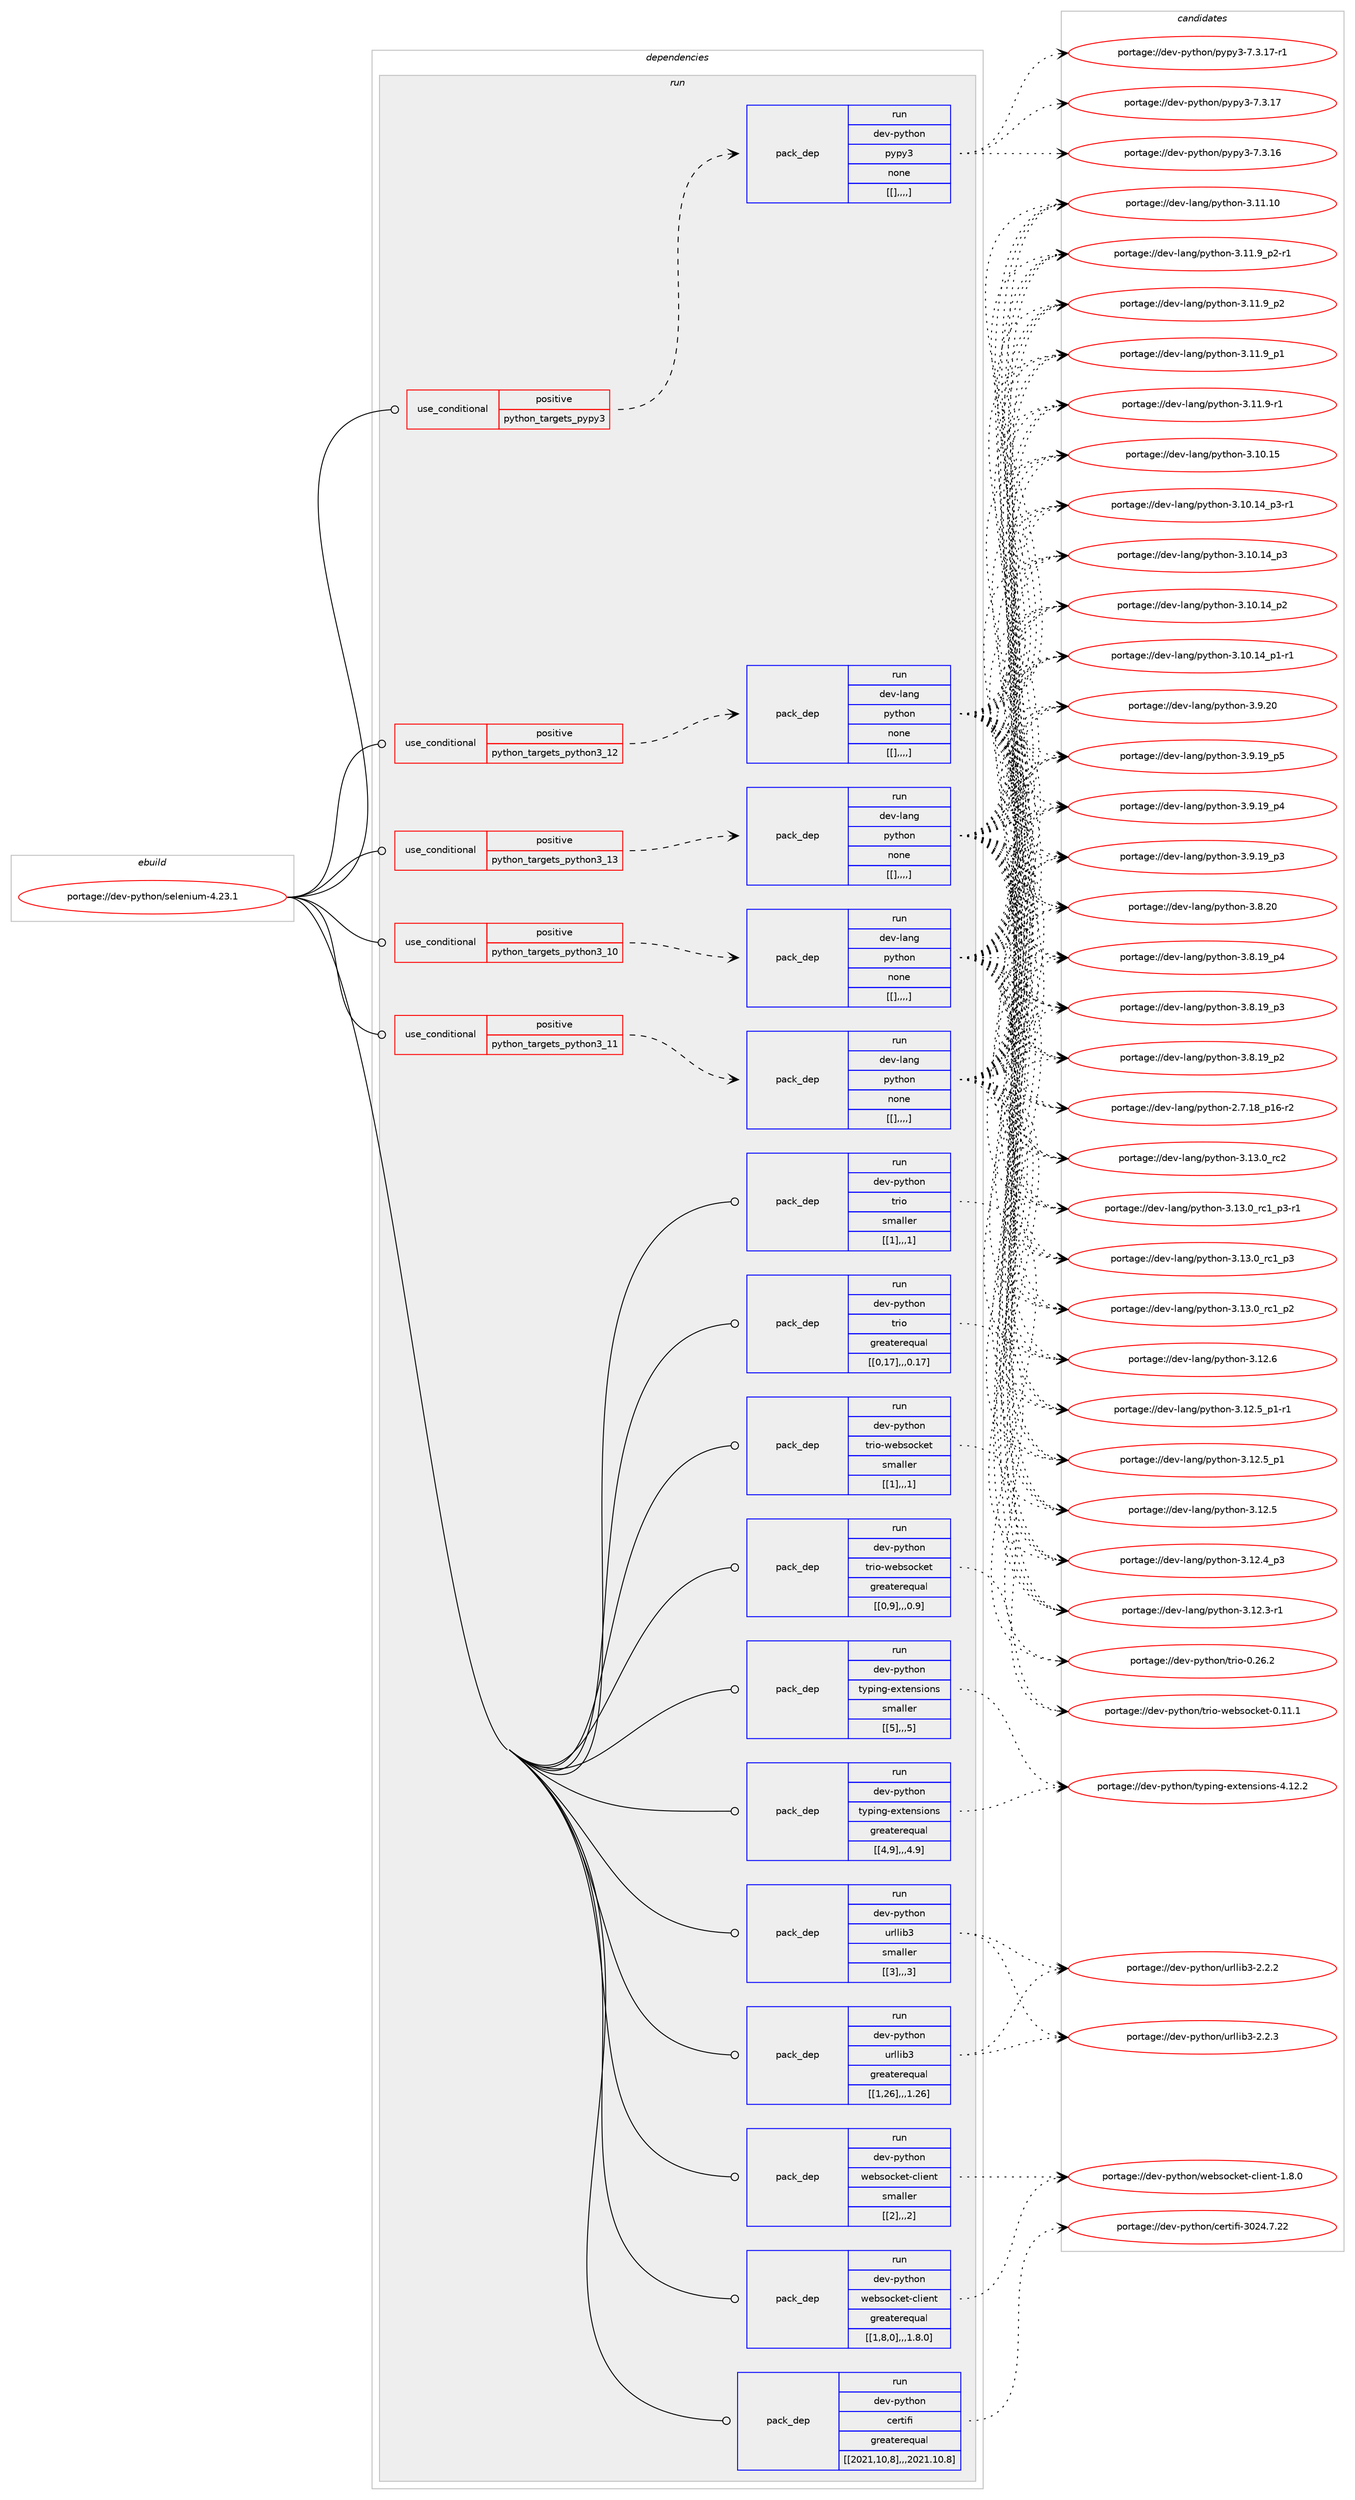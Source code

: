 digraph prolog {

# *************
# Graph options
# *************

newrank=true;
concentrate=true;
compound=true;
graph [rankdir=LR,fontname=Helvetica,fontsize=10,ranksep=1.5];#, ranksep=2.5, nodesep=0.2];
edge  [arrowhead=vee];
node  [fontname=Helvetica,fontsize=10];

# **********
# The ebuild
# **********

subgraph cluster_leftcol {
color=gray;
label=<<i>ebuild</i>>;
id [label="portage://dev-python/selenium-4.23.1", color=red, width=4, href="../dev-python/selenium-4.23.1.svg"];
}

# ****************
# The dependencies
# ****************

subgraph cluster_midcol {
color=gray;
label=<<i>dependencies</i>>;
subgraph cluster_compile {
fillcolor="#eeeeee";
style=filled;
label=<<i>compile</i>>;
}
subgraph cluster_compileandrun {
fillcolor="#eeeeee";
style=filled;
label=<<i>compile and run</i>>;
}
subgraph cluster_run {
fillcolor="#eeeeee";
style=filled;
label=<<i>run</i>>;
subgraph cond40384 {
dependency164962 [label=<<TABLE BORDER="0" CELLBORDER="1" CELLSPACING="0" CELLPADDING="4"><TR><TD ROWSPAN="3" CELLPADDING="10">use_conditional</TD></TR><TR><TD>positive</TD></TR><TR><TD>python_targets_pypy3</TD></TR></TABLE>>, shape=none, color=red];
subgraph pack123317 {
dependency164963 [label=<<TABLE BORDER="0" CELLBORDER="1" CELLSPACING="0" CELLPADDING="4" WIDTH="220"><TR><TD ROWSPAN="6" CELLPADDING="30">pack_dep</TD></TR><TR><TD WIDTH="110">run</TD></TR><TR><TD>dev-python</TD></TR><TR><TD>pypy3</TD></TR><TR><TD>none</TD></TR><TR><TD>[[],,,,]</TD></TR></TABLE>>, shape=none, color=blue];
}
dependency164962:e -> dependency164963:w [weight=20,style="dashed",arrowhead="vee"];
}
id:e -> dependency164962:w [weight=20,style="solid",arrowhead="odot"];
subgraph cond40385 {
dependency164964 [label=<<TABLE BORDER="0" CELLBORDER="1" CELLSPACING="0" CELLPADDING="4"><TR><TD ROWSPAN="3" CELLPADDING="10">use_conditional</TD></TR><TR><TD>positive</TD></TR><TR><TD>python_targets_python3_10</TD></TR></TABLE>>, shape=none, color=red];
subgraph pack123318 {
dependency164965 [label=<<TABLE BORDER="0" CELLBORDER="1" CELLSPACING="0" CELLPADDING="4" WIDTH="220"><TR><TD ROWSPAN="6" CELLPADDING="30">pack_dep</TD></TR><TR><TD WIDTH="110">run</TD></TR><TR><TD>dev-lang</TD></TR><TR><TD>python</TD></TR><TR><TD>none</TD></TR><TR><TD>[[],,,,]</TD></TR></TABLE>>, shape=none, color=blue];
}
dependency164964:e -> dependency164965:w [weight=20,style="dashed",arrowhead="vee"];
}
id:e -> dependency164964:w [weight=20,style="solid",arrowhead="odot"];
subgraph cond40386 {
dependency164966 [label=<<TABLE BORDER="0" CELLBORDER="1" CELLSPACING="0" CELLPADDING="4"><TR><TD ROWSPAN="3" CELLPADDING="10">use_conditional</TD></TR><TR><TD>positive</TD></TR><TR><TD>python_targets_python3_11</TD></TR></TABLE>>, shape=none, color=red];
subgraph pack123319 {
dependency164967 [label=<<TABLE BORDER="0" CELLBORDER="1" CELLSPACING="0" CELLPADDING="4" WIDTH="220"><TR><TD ROWSPAN="6" CELLPADDING="30">pack_dep</TD></TR><TR><TD WIDTH="110">run</TD></TR><TR><TD>dev-lang</TD></TR><TR><TD>python</TD></TR><TR><TD>none</TD></TR><TR><TD>[[],,,,]</TD></TR></TABLE>>, shape=none, color=blue];
}
dependency164966:e -> dependency164967:w [weight=20,style="dashed",arrowhead="vee"];
}
id:e -> dependency164966:w [weight=20,style="solid",arrowhead="odot"];
subgraph cond40387 {
dependency164968 [label=<<TABLE BORDER="0" CELLBORDER="1" CELLSPACING="0" CELLPADDING="4"><TR><TD ROWSPAN="3" CELLPADDING="10">use_conditional</TD></TR><TR><TD>positive</TD></TR><TR><TD>python_targets_python3_12</TD></TR></TABLE>>, shape=none, color=red];
subgraph pack123320 {
dependency164969 [label=<<TABLE BORDER="0" CELLBORDER="1" CELLSPACING="0" CELLPADDING="4" WIDTH="220"><TR><TD ROWSPAN="6" CELLPADDING="30">pack_dep</TD></TR><TR><TD WIDTH="110">run</TD></TR><TR><TD>dev-lang</TD></TR><TR><TD>python</TD></TR><TR><TD>none</TD></TR><TR><TD>[[],,,,]</TD></TR></TABLE>>, shape=none, color=blue];
}
dependency164968:e -> dependency164969:w [weight=20,style="dashed",arrowhead="vee"];
}
id:e -> dependency164968:w [weight=20,style="solid",arrowhead="odot"];
subgraph cond40388 {
dependency164970 [label=<<TABLE BORDER="0" CELLBORDER="1" CELLSPACING="0" CELLPADDING="4"><TR><TD ROWSPAN="3" CELLPADDING="10">use_conditional</TD></TR><TR><TD>positive</TD></TR><TR><TD>python_targets_python3_13</TD></TR></TABLE>>, shape=none, color=red];
subgraph pack123321 {
dependency164971 [label=<<TABLE BORDER="0" CELLBORDER="1" CELLSPACING="0" CELLPADDING="4" WIDTH="220"><TR><TD ROWSPAN="6" CELLPADDING="30">pack_dep</TD></TR><TR><TD WIDTH="110">run</TD></TR><TR><TD>dev-lang</TD></TR><TR><TD>python</TD></TR><TR><TD>none</TD></TR><TR><TD>[[],,,,]</TD></TR></TABLE>>, shape=none, color=blue];
}
dependency164970:e -> dependency164971:w [weight=20,style="dashed",arrowhead="vee"];
}
id:e -> dependency164970:w [weight=20,style="solid",arrowhead="odot"];
subgraph pack123322 {
dependency164972 [label=<<TABLE BORDER="0" CELLBORDER="1" CELLSPACING="0" CELLPADDING="4" WIDTH="220"><TR><TD ROWSPAN="6" CELLPADDING="30">pack_dep</TD></TR><TR><TD WIDTH="110">run</TD></TR><TR><TD>dev-python</TD></TR><TR><TD>certifi</TD></TR><TR><TD>greaterequal</TD></TR><TR><TD>[[2021,10,8],,,2021.10.8]</TD></TR></TABLE>>, shape=none, color=blue];
}
id:e -> dependency164972:w [weight=20,style="solid",arrowhead="odot"];
subgraph pack123323 {
dependency164973 [label=<<TABLE BORDER="0" CELLBORDER="1" CELLSPACING="0" CELLPADDING="4" WIDTH="220"><TR><TD ROWSPAN="6" CELLPADDING="30">pack_dep</TD></TR><TR><TD WIDTH="110">run</TD></TR><TR><TD>dev-python</TD></TR><TR><TD>trio</TD></TR><TR><TD>greaterequal</TD></TR><TR><TD>[[0,17],,,0.17]</TD></TR></TABLE>>, shape=none, color=blue];
}
id:e -> dependency164973:w [weight=20,style="solid",arrowhead="odot"];
subgraph pack123324 {
dependency164974 [label=<<TABLE BORDER="0" CELLBORDER="1" CELLSPACING="0" CELLPADDING="4" WIDTH="220"><TR><TD ROWSPAN="6" CELLPADDING="30">pack_dep</TD></TR><TR><TD WIDTH="110">run</TD></TR><TR><TD>dev-python</TD></TR><TR><TD>trio</TD></TR><TR><TD>smaller</TD></TR><TR><TD>[[1],,,1]</TD></TR></TABLE>>, shape=none, color=blue];
}
id:e -> dependency164974:w [weight=20,style="solid",arrowhead="odot"];
subgraph pack123325 {
dependency164975 [label=<<TABLE BORDER="0" CELLBORDER="1" CELLSPACING="0" CELLPADDING="4" WIDTH="220"><TR><TD ROWSPAN="6" CELLPADDING="30">pack_dep</TD></TR><TR><TD WIDTH="110">run</TD></TR><TR><TD>dev-python</TD></TR><TR><TD>trio-websocket</TD></TR><TR><TD>greaterequal</TD></TR><TR><TD>[[0,9],,,0.9]</TD></TR></TABLE>>, shape=none, color=blue];
}
id:e -> dependency164975:w [weight=20,style="solid",arrowhead="odot"];
subgraph pack123326 {
dependency164976 [label=<<TABLE BORDER="0" CELLBORDER="1" CELLSPACING="0" CELLPADDING="4" WIDTH="220"><TR><TD ROWSPAN="6" CELLPADDING="30">pack_dep</TD></TR><TR><TD WIDTH="110">run</TD></TR><TR><TD>dev-python</TD></TR><TR><TD>trio-websocket</TD></TR><TR><TD>smaller</TD></TR><TR><TD>[[1],,,1]</TD></TR></TABLE>>, shape=none, color=blue];
}
id:e -> dependency164976:w [weight=20,style="solid",arrowhead="odot"];
subgraph pack123327 {
dependency164977 [label=<<TABLE BORDER="0" CELLBORDER="1" CELLSPACING="0" CELLPADDING="4" WIDTH="220"><TR><TD ROWSPAN="6" CELLPADDING="30">pack_dep</TD></TR><TR><TD WIDTH="110">run</TD></TR><TR><TD>dev-python</TD></TR><TR><TD>typing-extensions</TD></TR><TR><TD>greaterequal</TD></TR><TR><TD>[[4,9],,,4.9]</TD></TR></TABLE>>, shape=none, color=blue];
}
id:e -> dependency164977:w [weight=20,style="solid",arrowhead="odot"];
subgraph pack123328 {
dependency164978 [label=<<TABLE BORDER="0" CELLBORDER="1" CELLSPACING="0" CELLPADDING="4" WIDTH="220"><TR><TD ROWSPAN="6" CELLPADDING="30">pack_dep</TD></TR><TR><TD WIDTH="110">run</TD></TR><TR><TD>dev-python</TD></TR><TR><TD>typing-extensions</TD></TR><TR><TD>smaller</TD></TR><TR><TD>[[5],,,5]</TD></TR></TABLE>>, shape=none, color=blue];
}
id:e -> dependency164978:w [weight=20,style="solid",arrowhead="odot"];
subgraph pack123329 {
dependency164979 [label=<<TABLE BORDER="0" CELLBORDER="1" CELLSPACING="0" CELLPADDING="4" WIDTH="220"><TR><TD ROWSPAN="6" CELLPADDING="30">pack_dep</TD></TR><TR><TD WIDTH="110">run</TD></TR><TR><TD>dev-python</TD></TR><TR><TD>urllib3</TD></TR><TR><TD>greaterequal</TD></TR><TR><TD>[[1,26],,,1.26]</TD></TR></TABLE>>, shape=none, color=blue];
}
id:e -> dependency164979:w [weight=20,style="solid",arrowhead="odot"];
subgraph pack123330 {
dependency164980 [label=<<TABLE BORDER="0" CELLBORDER="1" CELLSPACING="0" CELLPADDING="4" WIDTH="220"><TR><TD ROWSPAN="6" CELLPADDING="30">pack_dep</TD></TR><TR><TD WIDTH="110">run</TD></TR><TR><TD>dev-python</TD></TR><TR><TD>urllib3</TD></TR><TR><TD>smaller</TD></TR><TR><TD>[[3],,,3]</TD></TR></TABLE>>, shape=none, color=blue];
}
id:e -> dependency164980:w [weight=20,style="solid",arrowhead="odot"];
subgraph pack123331 {
dependency164981 [label=<<TABLE BORDER="0" CELLBORDER="1" CELLSPACING="0" CELLPADDING="4" WIDTH="220"><TR><TD ROWSPAN="6" CELLPADDING="30">pack_dep</TD></TR><TR><TD WIDTH="110">run</TD></TR><TR><TD>dev-python</TD></TR><TR><TD>websocket-client</TD></TR><TR><TD>greaterequal</TD></TR><TR><TD>[[1,8,0],,,1.8.0]</TD></TR></TABLE>>, shape=none, color=blue];
}
id:e -> dependency164981:w [weight=20,style="solid",arrowhead="odot"];
subgraph pack123332 {
dependency164982 [label=<<TABLE BORDER="0" CELLBORDER="1" CELLSPACING="0" CELLPADDING="4" WIDTH="220"><TR><TD ROWSPAN="6" CELLPADDING="30">pack_dep</TD></TR><TR><TD WIDTH="110">run</TD></TR><TR><TD>dev-python</TD></TR><TR><TD>websocket-client</TD></TR><TR><TD>smaller</TD></TR><TR><TD>[[2],,,2]</TD></TR></TABLE>>, shape=none, color=blue];
}
id:e -> dependency164982:w [weight=20,style="solid",arrowhead="odot"];
}
}

# **************
# The candidates
# **************

subgraph cluster_choices {
rank=same;
color=gray;
label=<<i>candidates</i>>;

subgraph choice123317 {
color=black;
nodesep=1;
choice100101118451121211161041111104711212111212151455546514649554511449 [label="portage://dev-python/pypy3-7.3.17-r1", color=red, width=4,href="../dev-python/pypy3-7.3.17-r1.svg"];
choice10010111845112121116104111110471121211121215145554651464955 [label="portage://dev-python/pypy3-7.3.17", color=red, width=4,href="../dev-python/pypy3-7.3.17.svg"];
choice10010111845112121116104111110471121211121215145554651464954 [label="portage://dev-python/pypy3-7.3.16", color=red, width=4,href="../dev-python/pypy3-7.3.16.svg"];
dependency164963:e -> choice100101118451121211161041111104711212111212151455546514649554511449:w [style=dotted,weight="100"];
dependency164963:e -> choice10010111845112121116104111110471121211121215145554651464955:w [style=dotted,weight="100"];
dependency164963:e -> choice10010111845112121116104111110471121211121215145554651464954:w [style=dotted,weight="100"];
}
subgraph choice123318 {
color=black;
nodesep=1;
choice10010111845108971101034711212111610411111045514649514648951149950 [label="portage://dev-lang/python-3.13.0_rc2", color=red, width=4,href="../dev-lang/python-3.13.0_rc2.svg"];
choice1001011184510897110103471121211161041111104551464951464895114994995112514511449 [label="portage://dev-lang/python-3.13.0_rc1_p3-r1", color=red, width=4,href="../dev-lang/python-3.13.0_rc1_p3-r1.svg"];
choice100101118451089711010347112121116104111110455146495146489511499499511251 [label="portage://dev-lang/python-3.13.0_rc1_p3", color=red, width=4,href="../dev-lang/python-3.13.0_rc1_p3.svg"];
choice100101118451089711010347112121116104111110455146495146489511499499511250 [label="portage://dev-lang/python-3.13.0_rc1_p2", color=red, width=4,href="../dev-lang/python-3.13.0_rc1_p2.svg"];
choice10010111845108971101034711212111610411111045514649504654 [label="portage://dev-lang/python-3.12.6", color=red, width=4,href="../dev-lang/python-3.12.6.svg"];
choice1001011184510897110103471121211161041111104551464950465395112494511449 [label="portage://dev-lang/python-3.12.5_p1-r1", color=red, width=4,href="../dev-lang/python-3.12.5_p1-r1.svg"];
choice100101118451089711010347112121116104111110455146495046539511249 [label="portage://dev-lang/python-3.12.5_p1", color=red, width=4,href="../dev-lang/python-3.12.5_p1.svg"];
choice10010111845108971101034711212111610411111045514649504653 [label="portage://dev-lang/python-3.12.5", color=red, width=4,href="../dev-lang/python-3.12.5.svg"];
choice100101118451089711010347112121116104111110455146495046529511251 [label="portage://dev-lang/python-3.12.4_p3", color=red, width=4,href="../dev-lang/python-3.12.4_p3.svg"];
choice100101118451089711010347112121116104111110455146495046514511449 [label="portage://dev-lang/python-3.12.3-r1", color=red, width=4,href="../dev-lang/python-3.12.3-r1.svg"];
choice1001011184510897110103471121211161041111104551464949464948 [label="portage://dev-lang/python-3.11.10", color=red, width=4,href="../dev-lang/python-3.11.10.svg"];
choice1001011184510897110103471121211161041111104551464949465795112504511449 [label="portage://dev-lang/python-3.11.9_p2-r1", color=red, width=4,href="../dev-lang/python-3.11.9_p2-r1.svg"];
choice100101118451089711010347112121116104111110455146494946579511250 [label="portage://dev-lang/python-3.11.9_p2", color=red, width=4,href="../dev-lang/python-3.11.9_p2.svg"];
choice100101118451089711010347112121116104111110455146494946579511249 [label="portage://dev-lang/python-3.11.9_p1", color=red, width=4,href="../dev-lang/python-3.11.9_p1.svg"];
choice100101118451089711010347112121116104111110455146494946574511449 [label="portage://dev-lang/python-3.11.9-r1", color=red, width=4,href="../dev-lang/python-3.11.9-r1.svg"];
choice1001011184510897110103471121211161041111104551464948464953 [label="portage://dev-lang/python-3.10.15", color=red, width=4,href="../dev-lang/python-3.10.15.svg"];
choice100101118451089711010347112121116104111110455146494846495295112514511449 [label="portage://dev-lang/python-3.10.14_p3-r1", color=red, width=4,href="../dev-lang/python-3.10.14_p3-r1.svg"];
choice10010111845108971101034711212111610411111045514649484649529511251 [label="portage://dev-lang/python-3.10.14_p3", color=red, width=4,href="../dev-lang/python-3.10.14_p3.svg"];
choice10010111845108971101034711212111610411111045514649484649529511250 [label="portage://dev-lang/python-3.10.14_p2", color=red, width=4,href="../dev-lang/python-3.10.14_p2.svg"];
choice100101118451089711010347112121116104111110455146494846495295112494511449 [label="portage://dev-lang/python-3.10.14_p1-r1", color=red, width=4,href="../dev-lang/python-3.10.14_p1-r1.svg"];
choice10010111845108971101034711212111610411111045514657465048 [label="portage://dev-lang/python-3.9.20", color=red, width=4,href="../dev-lang/python-3.9.20.svg"];
choice100101118451089711010347112121116104111110455146574649579511253 [label="portage://dev-lang/python-3.9.19_p5", color=red, width=4,href="../dev-lang/python-3.9.19_p5.svg"];
choice100101118451089711010347112121116104111110455146574649579511252 [label="portage://dev-lang/python-3.9.19_p4", color=red, width=4,href="../dev-lang/python-3.9.19_p4.svg"];
choice100101118451089711010347112121116104111110455146574649579511251 [label="portage://dev-lang/python-3.9.19_p3", color=red, width=4,href="../dev-lang/python-3.9.19_p3.svg"];
choice10010111845108971101034711212111610411111045514656465048 [label="portage://dev-lang/python-3.8.20", color=red, width=4,href="../dev-lang/python-3.8.20.svg"];
choice100101118451089711010347112121116104111110455146564649579511252 [label="portage://dev-lang/python-3.8.19_p4", color=red, width=4,href="../dev-lang/python-3.8.19_p4.svg"];
choice100101118451089711010347112121116104111110455146564649579511251 [label="portage://dev-lang/python-3.8.19_p3", color=red, width=4,href="../dev-lang/python-3.8.19_p3.svg"];
choice100101118451089711010347112121116104111110455146564649579511250 [label="portage://dev-lang/python-3.8.19_p2", color=red, width=4,href="../dev-lang/python-3.8.19_p2.svg"];
choice100101118451089711010347112121116104111110455046554649569511249544511450 [label="portage://dev-lang/python-2.7.18_p16-r2", color=red, width=4,href="../dev-lang/python-2.7.18_p16-r2.svg"];
dependency164965:e -> choice10010111845108971101034711212111610411111045514649514648951149950:w [style=dotted,weight="100"];
dependency164965:e -> choice1001011184510897110103471121211161041111104551464951464895114994995112514511449:w [style=dotted,weight="100"];
dependency164965:e -> choice100101118451089711010347112121116104111110455146495146489511499499511251:w [style=dotted,weight="100"];
dependency164965:e -> choice100101118451089711010347112121116104111110455146495146489511499499511250:w [style=dotted,weight="100"];
dependency164965:e -> choice10010111845108971101034711212111610411111045514649504654:w [style=dotted,weight="100"];
dependency164965:e -> choice1001011184510897110103471121211161041111104551464950465395112494511449:w [style=dotted,weight="100"];
dependency164965:e -> choice100101118451089711010347112121116104111110455146495046539511249:w [style=dotted,weight="100"];
dependency164965:e -> choice10010111845108971101034711212111610411111045514649504653:w [style=dotted,weight="100"];
dependency164965:e -> choice100101118451089711010347112121116104111110455146495046529511251:w [style=dotted,weight="100"];
dependency164965:e -> choice100101118451089711010347112121116104111110455146495046514511449:w [style=dotted,weight="100"];
dependency164965:e -> choice1001011184510897110103471121211161041111104551464949464948:w [style=dotted,weight="100"];
dependency164965:e -> choice1001011184510897110103471121211161041111104551464949465795112504511449:w [style=dotted,weight="100"];
dependency164965:e -> choice100101118451089711010347112121116104111110455146494946579511250:w [style=dotted,weight="100"];
dependency164965:e -> choice100101118451089711010347112121116104111110455146494946579511249:w [style=dotted,weight="100"];
dependency164965:e -> choice100101118451089711010347112121116104111110455146494946574511449:w [style=dotted,weight="100"];
dependency164965:e -> choice1001011184510897110103471121211161041111104551464948464953:w [style=dotted,weight="100"];
dependency164965:e -> choice100101118451089711010347112121116104111110455146494846495295112514511449:w [style=dotted,weight="100"];
dependency164965:e -> choice10010111845108971101034711212111610411111045514649484649529511251:w [style=dotted,weight="100"];
dependency164965:e -> choice10010111845108971101034711212111610411111045514649484649529511250:w [style=dotted,weight="100"];
dependency164965:e -> choice100101118451089711010347112121116104111110455146494846495295112494511449:w [style=dotted,weight="100"];
dependency164965:e -> choice10010111845108971101034711212111610411111045514657465048:w [style=dotted,weight="100"];
dependency164965:e -> choice100101118451089711010347112121116104111110455146574649579511253:w [style=dotted,weight="100"];
dependency164965:e -> choice100101118451089711010347112121116104111110455146574649579511252:w [style=dotted,weight="100"];
dependency164965:e -> choice100101118451089711010347112121116104111110455146574649579511251:w [style=dotted,weight="100"];
dependency164965:e -> choice10010111845108971101034711212111610411111045514656465048:w [style=dotted,weight="100"];
dependency164965:e -> choice100101118451089711010347112121116104111110455146564649579511252:w [style=dotted,weight="100"];
dependency164965:e -> choice100101118451089711010347112121116104111110455146564649579511251:w [style=dotted,weight="100"];
dependency164965:e -> choice100101118451089711010347112121116104111110455146564649579511250:w [style=dotted,weight="100"];
dependency164965:e -> choice100101118451089711010347112121116104111110455046554649569511249544511450:w [style=dotted,weight="100"];
}
subgraph choice123319 {
color=black;
nodesep=1;
choice10010111845108971101034711212111610411111045514649514648951149950 [label="portage://dev-lang/python-3.13.0_rc2", color=red, width=4,href="../dev-lang/python-3.13.0_rc2.svg"];
choice1001011184510897110103471121211161041111104551464951464895114994995112514511449 [label="portage://dev-lang/python-3.13.0_rc1_p3-r1", color=red, width=4,href="../dev-lang/python-3.13.0_rc1_p3-r1.svg"];
choice100101118451089711010347112121116104111110455146495146489511499499511251 [label="portage://dev-lang/python-3.13.0_rc1_p3", color=red, width=4,href="../dev-lang/python-3.13.0_rc1_p3.svg"];
choice100101118451089711010347112121116104111110455146495146489511499499511250 [label="portage://dev-lang/python-3.13.0_rc1_p2", color=red, width=4,href="../dev-lang/python-3.13.0_rc1_p2.svg"];
choice10010111845108971101034711212111610411111045514649504654 [label="portage://dev-lang/python-3.12.6", color=red, width=4,href="../dev-lang/python-3.12.6.svg"];
choice1001011184510897110103471121211161041111104551464950465395112494511449 [label="portage://dev-lang/python-3.12.5_p1-r1", color=red, width=4,href="../dev-lang/python-3.12.5_p1-r1.svg"];
choice100101118451089711010347112121116104111110455146495046539511249 [label="portage://dev-lang/python-3.12.5_p1", color=red, width=4,href="../dev-lang/python-3.12.5_p1.svg"];
choice10010111845108971101034711212111610411111045514649504653 [label="portage://dev-lang/python-3.12.5", color=red, width=4,href="../dev-lang/python-3.12.5.svg"];
choice100101118451089711010347112121116104111110455146495046529511251 [label="portage://dev-lang/python-3.12.4_p3", color=red, width=4,href="../dev-lang/python-3.12.4_p3.svg"];
choice100101118451089711010347112121116104111110455146495046514511449 [label="portage://dev-lang/python-3.12.3-r1", color=red, width=4,href="../dev-lang/python-3.12.3-r1.svg"];
choice1001011184510897110103471121211161041111104551464949464948 [label="portage://dev-lang/python-3.11.10", color=red, width=4,href="../dev-lang/python-3.11.10.svg"];
choice1001011184510897110103471121211161041111104551464949465795112504511449 [label="portage://dev-lang/python-3.11.9_p2-r1", color=red, width=4,href="../dev-lang/python-3.11.9_p2-r1.svg"];
choice100101118451089711010347112121116104111110455146494946579511250 [label="portage://dev-lang/python-3.11.9_p2", color=red, width=4,href="../dev-lang/python-3.11.9_p2.svg"];
choice100101118451089711010347112121116104111110455146494946579511249 [label="portage://dev-lang/python-3.11.9_p1", color=red, width=4,href="../dev-lang/python-3.11.9_p1.svg"];
choice100101118451089711010347112121116104111110455146494946574511449 [label="portage://dev-lang/python-3.11.9-r1", color=red, width=4,href="../dev-lang/python-3.11.9-r1.svg"];
choice1001011184510897110103471121211161041111104551464948464953 [label="portage://dev-lang/python-3.10.15", color=red, width=4,href="../dev-lang/python-3.10.15.svg"];
choice100101118451089711010347112121116104111110455146494846495295112514511449 [label="portage://dev-lang/python-3.10.14_p3-r1", color=red, width=4,href="../dev-lang/python-3.10.14_p3-r1.svg"];
choice10010111845108971101034711212111610411111045514649484649529511251 [label="portage://dev-lang/python-3.10.14_p3", color=red, width=4,href="../dev-lang/python-3.10.14_p3.svg"];
choice10010111845108971101034711212111610411111045514649484649529511250 [label="portage://dev-lang/python-3.10.14_p2", color=red, width=4,href="../dev-lang/python-3.10.14_p2.svg"];
choice100101118451089711010347112121116104111110455146494846495295112494511449 [label="portage://dev-lang/python-3.10.14_p1-r1", color=red, width=4,href="../dev-lang/python-3.10.14_p1-r1.svg"];
choice10010111845108971101034711212111610411111045514657465048 [label="portage://dev-lang/python-3.9.20", color=red, width=4,href="../dev-lang/python-3.9.20.svg"];
choice100101118451089711010347112121116104111110455146574649579511253 [label="portage://dev-lang/python-3.9.19_p5", color=red, width=4,href="../dev-lang/python-3.9.19_p5.svg"];
choice100101118451089711010347112121116104111110455146574649579511252 [label="portage://dev-lang/python-3.9.19_p4", color=red, width=4,href="../dev-lang/python-3.9.19_p4.svg"];
choice100101118451089711010347112121116104111110455146574649579511251 [label="portage://dev-lang/python-3.9.19_p3", color=red, width=4,href="../dev-lang/python-3.9.19_p3.svg"];
choice10010111845108971101034711212111610411111045514656465048 [label="portage://dev-lang/python-3.8.20", color=red, width=4,href="../dev-lang/python-3.8.20.svg"];
choice100101118451089711010347112121116104111110455146564649579511252 [label="portage://dev-lang/python-3.8.19_p4", color=red, width=4,href="../dev-lang/python-3.8.19_p4.svg"];
choice100101118451089711010347112121116104111110455146564649579511251 [label="portage://dev-lang/python-3.8.19_p3", color=red, width=4,href="../dev-lang/python-3.8.19_p3.svg"];
choice100101118451089711010347112121116104111110455146564649579511250 [label="portage://dev-lang/python-3.8.19_p2", color=red, width=4,href="../dev-lang/python-3.8.19_p2.svg"];
choice100101118451089711010347112121116104111110455046554649569511249544511450 [label="portage://dev-lang/python-2.7.18_p16-r2", color=red, width=4,href="../dev-lang/python-2.7.18_p16-r2.svg"];
dependency164967:e -> choice10010111845108971101034711212111610411111045514649514648951149950:w [style=dotted,weight="100"];
dependency164967:e -> choice1001011184510897110103471121211161041111104551464951464895114994995112514511449:w [style=dotted,weight="100"];
dependency164967:e -> choice100101118451089711010347112121116104111110455146495146489511499499511251:w [style=dotted,weight="100"];
dependency164967:e -> choice100101118451089711010347112121116104111110455146495146489511499499511250:w [style=dotted,weight="100"];
dependency164967:e -> choice10010111845108971101034711212111610411111045514649504654:w [style=dotted,weight="100"];
dependency164967:e -> choice1001011184510897110103471121211161041111104551464950465395112494511449:w [style=dotted,weight="100"];
dependency164967:e -> choice100101118451089711010347112121116104111110455146495046539511249:w [style=dotted,weight="100"];
dependency164967:e -> choice10010111845108971101034711212111610411111045514649504653:w [style=dotted,weight="100"];
dependency164967:e -> choice100101118451089711010347112121116104111110455146495046529511251:w [style=dotted,weight="100"];
dependency164967:e -> choice100101118451089711010347112121116104111110455146495046514511449:w [style=dotted,weight="100"];
dependency164967:e -> choice1001011184510897110103471121211161041111104551464949464948:w [style=dotted,weight="100"];
dependency164967:e -> choice1001011184510897110103471121211161041111104551464949465795112504511449:w [style=dotted,weight="100"];
dependency164967:e -> choice100101118451089711010347112121116104111110455146494946579511250:w [style=dotted,weight="100"];
dependency164967:e -> choice100101118451089711010347112121116104111110455146494946579511249:w [style=dotted,weight="100"];
dependency164967:e -> choice100101118451089711010347112121116104111110455146494946574511449:w [style=dotted,weight="100"];
dependency164967:e -> choice1001011184510897110103471121211161041111104551464948464953:w [style=dotted,weight="100"];
dependency164967:e -> choice100101118451089711010347112121116104111110455146494846495295112514511449:w [style=dotted,weight="100"];
dependency164967:e -> choice10010111845108971101034711212111610411111045514649484649529511251:w [style=dotted,weight="100"];
dependency164967:e -> choice10010111845108971101034711212111610411111045514649484649529511250:w [style=dotted,weight="100"];
dependency164967:e -> choice100101118451089711010347112121116104111110455146494846495295112494511449:w [style=dotted,weight="100"];
dependency164967:e -> choice10010111845108971101034711212111610411111045514657465048:w [style=dotted,weight="100"];
dependency164967:e -> choice100101118451089711010347112121116104111110455146574649579511253:w [style=dotted,weight="100"];
dependency164967:e -> choice100101118451089711010347112121116104111110455146574649579511252:w [style=dotted,weight="100"];
dependency164967:e -> choice100101118451089711010347112121116104111110455146574649579511251:w [style=dotted,weight="100"];
dependency164967:e -> choice10010111845108971101034711212111610411111045514656465048:w [style=dotted,weight="100"];
dependency164967:e -> choice100101118451089711010347112121116104111110455146564649579511252:w [style=dotted,weight="100"];
dependency164967:e -> choice100101118451089711010347112121116104111110455146564649579511251:w [style=dotted,weight="100"];
dependency164967:e -> choice100101118451089711010347112121116104111110455146564649579511250:w [style=dotted,weight="100"];
dependency164967:e -> choice100101118451089711010347112121116104111110455046554649569511249544511450:w [style=dotted,weight="100"];
}
subgraph choice123320 {
color=black;
nodesep=1;
choice10010111845108971101034711212111610411111045514649514648951149950 [label="portage://dev-lang/python-3.13.0_rc2", color=red, width=4,href="../dev-lang/python-3.13.0_rc2.svg"];
choice1001011184510897110103471121211161041111104551464951464895114994995112514511449 [label="portage://dev-lang/python-3.13.0_rc1_p3-r1", color=red, width=4,href="../dev-lang/python-3.13.0_rc1_p3-r1.svg"];
choice100101118451089711010347112121116104111110455146495146489511499499511251 [label="portage://dev-lang/python-3.13.0_rc1_p3", color=red, width=4,href="../dev-lang/python-3.13.0_rc1_p3.svg"];
choice100101118451089711010347112121116104111110455146495146489511499499511250 [label="portage://dev-lang/python-3.13.0_rc1_p2", color=red, width=4,href="../dev-lang/python-3.13.0_rc1_p2.svg"];
choice10010111845108971101034711212111610411111045514649504654 [label="portage://dev-lang/python-3.12.6", color=red, width=4,href="../dev-lang/python-3.12.6.svg"];
choice1001011184510897110103471121211161041111104551464950465395112494511449 [label="portage://dev-lang/python-3.12.5_p1-r1", color=red, width=4,href="../dev-lang/python-3.12.5_p1-r1.svg"];
choice100101118451089711010347112121116104111110455146495046539511249 [label="portage://dev-lang/python-3.12.5_p1", color=red, width=4,href="../dev-lang/python-3.12.5_p1.svg"];
choice10010111845108971101034711212111610411111045514649504653 [label="portage://dev-lang/python-3.12.5", color=red, width=4,href="../dev-lang/python-3.12.5.svg"];
choice100101118451089711010347112121116104111110455146495046529511251 [label="portage://dev-lang/python-3.12.4_p3", color=red, width=4,href="../dev-lang/python-3.12.4_p3.svg"];
choice100101118451089711010347112121116104111110455146495046514511449 [label="portage://dev-lang/python-3.12.3-r1", color=red, width=4,href="../dev-lang/python-3.12.3-r1.svg"];
choice1001011184510897110103471121211161041111104551464949464948 [label="portage://dev-lang/python-3.11.10", color=red, width=4,href="../dev-lang/python-3.11.10.svg"];
choice1001011184510897110103471121211161041111104551464949465795112504511449 [label="portage://dev-lang/python-3.11.9_p2-r1", color=red, width=4,href="../dev-lang/python-3.11.9_p2-r1.svg"];
choice100101118451089711010347112121116104111110455146494946579511250 [label="portage://dev-lang/python-3.11.9_p2", color=red, width=4,href="../dev-lang/python-3.11.9_p2.svg"];
choice100101118451089711010347112121116104111110455146494946579511249 [label="portage://dev-lang/python-3.11.9_p1", color=red, width=4,href="../dev-lang/python-3.11.9_p1.svg"];
choice100101118451089711010347112121116104111110455146494946574511449 [label="portage://dev-lang/python-3.11.9-r1", color=red, width=4,href="../dev-lang/python-3.11.9-r1.svg"];
choice1001011184510897110103471121211161041111104551464948464953 [label="portage://dev-lang/python-3.10.15", color=red, width=4,href="../dev-lang/python-3.10.15.svg"];
choice100101118451089711010347112121116104111110455146494846495295112514511449 [label="portage://dev-lang/python-3.10.14_p3-r1", color=red, width=4,href="../dev-lang/python-3.10.14_p3-r1.svg"];
choice10010111845108971101034711212111610411111045514649484649529511251 [label="portage://dev-lang/python-3.10.14_p3", color=red, width=4,href="../dev-lang/python-3.10.14_p3.svg"];
choice10010111845108971101034711212111610411111045514649484649529511250 [label="portage://dev-lang/python-3.10.14_p2", color=red, width=4,href="../dev-lang/python-3.10.14_p2.svg"];
choice100101118451089711010347112121116104111110455146494846495295112494511449 [label="portage://dev-lang/python-3.10.14_p1-r1", color=red, width=4,href="../dev-lang/python-3.10.14_p1-r1.svg"];
choice10010111845108971101034711212111610411111045514657465048 [label="portage://dev-lang/python-3.9.20", color=red, width=4,href="../dev-lang/python-3.9.20.svg"];
choice100101118451089711010347112121116104111110455146574649579511253 [label="portage://dev-lang/python-3.9.19_p5", color=red, width=4,href="../dev-lang/python-3.9.19_p5.svg"];
choice100101118451089711010347112121116104111110455146574649579511252 [label="portage://dev-lang/python-3.9.19_p4", color=red, width=4,href="../dev-lang/python-3.9.19_p4.svg"];
choice100101118451089711010347112121116104111110455146574649579511251 [label="portage://dev-lang/python-3.9.19_p3", color=red, width=4,href="../dev-lang/python-3.9.19_p3.svg"];
choice10010111845108971101034711212111610411111045514656465048 [label="portage://dev-lang/python-3.8.20", color=red, width=4,href="../dev-lang/python-3.8.20.svg"];
choice100101118451089711010347112121116104111110455146564649579511252 [label="portage://dev-lang/python-3.8.19_p4", color=red, width=4,href="../dev-lang/python-3.8.19_p4.svg"];
choice100101118451089711010347112121116104111110455146564649579511251 [label="portage://dev-lang/python-3.8.19_p3", color=red, width=4,href="../dev-lang/python-3.8.19_p3.svg"];
choice100101118451089711010347112121116104111110455146564649579511250 [label="portage://dev-lang/python-3.8.19_p2", color=red, width=4,href="../dev-lang/python-3.8.19_p2.svg"];
choice100101118451089711010347112121116104111110455046554649569511249544511450 [label="portage://dev-lang/python-2.7.18_p16-r2", color=red, width=4,href="../dev-lang/python-2.7.18_p16-r2.svg"];
dependency164969:e -> choice10010111845108971101034711212111610411111045514649514648951149950:w [style=dotted,weight="100"];
dependency164969:e -> choice1001011184510897110103471121211161041111104551464951464895114994995112514511449:w [style=dotted,weight="100"];
dependency164969:e -> choice100101118451089711010347112121116104111110455146495146489511499499511251:w [style=dotted,weight="100"];
dependency164969:e -> choice100101118451089711010347112121116104111110455146495146489511499499511250:w [style=dotted,weight="100"];
dependency164969:e -> choice10010111845108971101034711212111610411111045514649504654:w [style=dotted,weight="100"];
dependency164969:e -> choice1001011184510897110103471121211161041111104551464950465395112494511449:w [style=dotted,weight="100"];
dependency164969:e -> choice100101118451089711010347112121116104111110455146495046539511249:w [style=dotted,weight="100"];
dependency164969:e -> choice10010111845108971101034711212111610411111045514649504653:w [style=dotted,weight="100"];
dependency164969:e -> choice100101118451089711010347112121116104111110455146495046529511251:w [style=dotted,weight="100"];
dependency164969:e -> choice100101118451089711010347112121116104111110455146495046514511449:w [style=dotted,weight="100"];
dependency164969:e -> choice1001011184510897110103471121211161041111104551464949464948:w [style=dotted,weight="100"];
dependency164969:e -> choice1001011184510897110103471121211161041111104551464949465795112504511449:w [style=dotted,weight="100"];
dependency164969:e -> choice100101118451089711010347112121116104111110455146494946579511250:w [style=dotted,weight="100"];
dependency164969:e -> choice100101118451089711010347112121116104111110455146494946579511249:w [style=dotted,weight="100"];
dependency164969:e -> choice100101118451089711010347112121116104111110455146494946574511449:w [style=dotted,weight="100"];
dependency164969:e -> choice1001011184510897110103471121211161041111104551464948464953:w [style=dotted,weight="100"];
dependency164969:e -> choice100101118451089711010347112121116104111110455146494846495295112514511449:w [style=dotted,weight="100"];
dependency164969:e -> choice10010111845108971101034711212111610411111045514649484649529511251:w [style=dotted,weight="100"];
dependency164969:e -> choice10010111845108971101034711212111610411111045514649484649529511250:w [style=dotted,weight="100"];
dependency164969:e -> choice100101118451089711010347112121116104111110455146494846495295112494511449:w [style=dotted,weight="100"];
dependency164969:e -> choice10010111845108971101034711212111610411111045514657465048:w [style=dotted,weight="100"];
dependency164969:e -> choice100101118451089711010347112121116104111110455146574649579511253:w [style=dotted,weight="100"];
dependency164969:e -> choice100101118451089711010347112121116104111110455146574649579511252:w [style=dotted,weight="100"];
dependency164969:e -> choice100101118451089711010347112121116104111110455146574649579511251:w [style=dotted,weight="100"];
dependency164969:e -> choice10010111845108971101034711212111610411111045514656465048:w [style=dotted,weight="100"];
dependency164969:e -> choice100101118451089711010347112121116104111110455146564649579511252:w [style=dotted,weight="100"];
dependency164969:e -> choice100101118451089711010347112121116104111110455146564649579511251:w [style=dotted,weight="100"];
dependency164969:e -> choice100101118451089711010347112121116104111110455146564649579511250:w [style=dotted,weight="100"];
dependency164969:e -> choice100101118451089711010347112121116104111110455046554649569511249544511450:w [style=dotted,weight="100"];
}
subgraph choice123321 {
color=black;
nodesep=1;
choice10010111845108971101034711212111610411111045514649514648951149950 [label="portage://dev-lang/python-3.13.0_rc2", color=red, width=4,href="../dev-lang/python-3.13.0_rc2.svg"];
choice1001011184510897110103471121211161041111104551464951464895114994995112514511449 [label="portage://dev-lang/python-3.13.0_rc1_p3-r1", color=red, width=4,href="../dev-lang/python-3.13.0_rc1_p3-r1.svg"];
choice100101118451089711010347112121116104111110455146495146489511499499511251 [label="portage://dev-lang/python-3.13.0_rc1_p3", color=red, width=4,href="../dev-lang/python-3.13.0_rc1_p3.svg"];
choice100101118451089711010347112121116104111110455146495146489511499499511250 [label="portage://dev-lang/python-3.13.0_rc1_p2", color=red, width=4,href="../dev-lang/python-3.13.0_rc1_p2.svg"];
choice10010111845108971101034711212111610411111045514649504654 [label="portage://dev-lang/python-3.12.6", color=red, width=4,href="../dev-lang/python-3.12.6.svg"];
choice1001011184510897110103471121211161041111104551464950465395112494511449 [label="portage://dev-lang/python-3.12.5_p1-r1", color=red, width=4,href="../dev-lang/python-3.12.5_p1-r1.svg"];
choice100101118451089711010347112121116104111110455146495046539511249 [label="portage://dev-lang/python-3.12.5_p1", color=red, width=4,href="../dev-lang/python-3.12.5_p1.svg"];
choice10010111845108971101034711212111610411111045514649504653 [label="portage://dev-lang/python-3.12.5", color=red, width=4,href="../dev-lang/python-3.12.5.svg"];
choice100101118451089711010347112121116104111110455146495046529511251 [label="portage://dev-lang/python-3.12.4_p3", color=red, width=4,href="../dev-lang/python-3.12.4_p3.svg"];
choice100101118451089711010347112121116104111110455146495046514511449 [label="portage://dev-lang/python-3.12.3-r1", color=red, width=4,href="../dev-lang/python-3.12.3-r1.svg"];
choice1001011184510897110103471121211161041111104551464949464948 [label="portage://dev-lang/python-3.11.10", color=red, width=4,href="../dev-lang/python-3.11.10.svg"];
choice1001011184510897110103471121211161041111104551464949465795112504511449 [label="portage://dev-lang/python-3.11.9_p2-r1", color=red, width=4,href="../dev-lang/python-3.11.9_p2-r1.svg"];
choice100101118451089711010347112121116104111110455146494946579511250 [label="portage://dev-lang/python-3.11.9_p2", color=red, width=4,href="../dev-lang/python-3.11.9_p2.svg"];
choice100101118451089711010347112121116104111110455146494946579511249 [label="portage://dev-lang/python-3.11.9_p1", color=red, width=4,href="../dev-lang/python-3.11.9_p1.svg"];
choice100101118451089711010347112121116104111110455146494946574511449 [label="portage://dev-lang/python-3.11.9-r1", color=red, width=4,href="../dev-lang/python-3.11.9-r1.svg"];
choice1001011184510897110103471121211161041111104551464948464953 [label="portage://dev-lang/python-3.10.15", color=red, width=4,href="../dev-lang/python-3.10.15.svg"];
choice100101118451089711010347112121116104111110455146494846495295112514511449 [label="portage://dev-lang/python-3.10.14_p3-r1", color=red, width=4,href="../dev-lang/python-3.10.14_p3-r1.svg"];
choice10010111845108971101034711212111610411111045514649484649529511251 [label="portage://dev-lang/python-3.10.14_p3", color=red, width=4,href="../dev-lang/python-3.10.14_p3.svg"];
choice10010111845108971101034711212111610411111045514649484649529511250 [label="portage://dev-lang/python-3.10.14_p2", color=red, width=4,href="../dev-lang/python-3.10.14_p2.svg"];
choice100101118451089711010347112121116104111110455146494846495295112494511449 [label="portage://dev-lang/python-3.10.14_p1-r1", color=red, width=4,href="../dev-lang/python-3.10.14_p1-r1.svg"];
choice10010111845108971101034711212111610411111045514657465048 [label="portage://dev-lang/python-3.9.20", color=red, width=4,href="../dev-lang/python-3.9.20.svg"];
choice100101118451089711010347112121116104111110455146574649579511253 [label="portage://dev-lang/python-3.9.19_p5", color=red, width=4,href="../dev-lang/python-3.9.19_p5.svg"];
choice100101118451089711010347112121116104111110455146574649579511252 [label="portage://dev-lang/python-3.9.19_p4", color=red, width=4,href="../dev-lang/python-3.9.19_p4.svg"];
choice100101118451089711010347112121116104111110455146574649579511251 [label="portage://dev-lang/python-3.9.19_p3", color=red, width=4,href="../dev-lang/python-3.9.19_p3.svg"];
choice10010111845108971101034711212111610411111045514656465048 [label="portage://dev-lang/python-3.8.20", color=red, width=4,href="../dev-lang/python-3.8.20.svg"];
choice100101118451089711010347112121116104111110455146564649579511252 [label="portage://dev-lang/python-3.8.19_p4", color=red, width=4,href="../dev-lang/python-3.8.19_p4.svg"];
choice100101118451089711010347112121116104111110455146564649579511251 [label="portage://dev-lang/python-3.8.19_p3", color=red, width=4,href="../dev-lang/python-3.8.19_p3.svg"];
choice100101118451089711010347112121116104111110455146564649579511250 [label="portage://dev-lang/python-3.8.19_p2", color=red, width=4,href="../dev-lang/python-3.8.19_p2.svg"];
choice100101118451089711010347112121116104111110455046554649569511249544511450 [label="portage://dev-lang/python-2.7.18_p16-r2", color=red, width=4,href="../dev-lang/python-2.7.18_p16-r2.svg"];
dependency164971:e -> choice10010111845108971101034711212111610411111045514649514648951149950:w [style=dotted,weight="100"];
dependency164971:e -> choice1001011184510897110103471121211161041111104551464951464895114994995112514511449:w [style=dotted,weight="100"];
dependency164971:e -> choice100101118451089711010347112121116104111110455146495146489511499499511251:w [style=dotted,weight="100"];
dependency164971:e -> choice100101118451089711010347112121116104111110455146495146489511499499511250:w [style=dotted,weight="100"];
dependency164971:e -> choice10010111845108971101034711212111610411111045514649504654:w [style=dotted,weight="100"];
dependency164971:e -> choice1001011184510897110103471121211161041111104551464950465395112494511449:w [style=dotted,weight="100"];
dependency164971:e -> choice100101118451089711010347112121116104111110455146495046539511249:w [style=dotted,weight="100"];
dependency164971:e -> choice10010111845108971101034711212111610411111045514649504653:w [style=dotted,weight="100"];
dependency164971:e -> choice100101118451089711010347112121116104111110455146495046529511251:w [style=dotted,weight="100"];
dependency164971:e -> choice100101118451089711010347112121116104111110455146495046514511449:w [style=dotted,weight="100"];
dependency164971:e -> choice1001011184510897110103471121211161041111104551464949464948:w [style=dotted,weight="100"];
dependency164971:e -> choice1001011184510897110103471121211161041111104551464949465795112504511449:w [style=dotted,weight="100"];
dependency164971:e -> choice100101118451089711010347112121116104111110455146494946579511250:w [style=dotted,weight="100"];
dependency164971:e -> choice100101118451089711010347112121116104111110455146494946579511249:w [style=dotted,weight="100"];
dependency164971:e -> choice100101118451089711010347112121116104111110455146494946574511449:w [style=dotted,weight="100"];
dependency164971:e -> choice1001011184510897110103471121211161041111104551464948464953:w [style=dotted,weight="100"];
dependency164971:e -> choice100101118451089711010347112121116104111110455146494846495295112514511449:w [style=dotted,weight="100"];
dependency164971:e -> choice10010111845108971101034711212111610411111045514649484649529511251:w [style=dotted,weight="100"];
dependency164971:e -> choice10010111845108971101034711212111610411111045514649484649529511250:w [style=dotted,weight="100"];
dependency164971:e -> choice100101118451089711010347112121116104111110455146494846495295112494511449:w [style=dotted,weight="100"];
dependency164971:e -> choice10010111845108971101034711212111610411111045514657465048:w [style=dotted,weight="100"];
dependency164971:e -> choice100101118451089711010347112121116104111110455146574649579511253:w [style=dotted,weight="100"];
dependency164971:e -> choice100101118451089711010347112121116104111110455146574649579511252:w [style=dotted,weight="100"];
dependency164971:e -> choice100101118451089711010347112121116104111110455146574649579511251:w [style=dotted,weight="100"];
dependency164971:e -> choice10010111845108971101034711212111610411111045514656465048:w [style=dotted,weight="100"];
dependency164971:e -> choice100101118451089711010347112121116104111110455146564649579511252:w [style=dotted,weight="100"];
dependency164971:e -> choice100101118451089711010347112121116104111110455146564649579511251:w [style=dotted,weight="100"];
dependency164971:e -> choice100101118451089711010347112121116104111110455146564649579511250:w [style=dotted,weight="100"];
dependency164971:e -> choice100101118451089711010347112121116104111110455046554649569511249544511450:w [style=dotted,weight="100"];
}
subgraph choice123322 {
color=black;
nodesep=1;
choice10010111845112121116104111110479910111411610510210545514850524655465050 [label="portage://dev-python/certifi-3024.7.22", color=red, width=4,href="../dev-python/certifi-3024.7.22.svg"];
dependency164972:e -> choice10010111845112121116104111110479910111411610510210545514850524655465050:w [style=dotted,weight="100"];
}
subgraph choice123323 {
color=black;
nodesep=1;
choice100101118451121211161041111104711611410511145484650544650 [label="portage://dev-python/trio-0.26.2", color=red, width=4,href="../dev-python/trio-0.26.2.svg"];
dependency164973:e -> choice100101118451121211161041111104711611410511145484650544650:w [style=dotted,weight="100"];
}
subgraph choice123324 {
color=black;
nodesep=1;
choice100101118451121211161041111104711611410511145484650544650 [label="portage://dev-python/trio-0.26.2", color=red, width=4,href="../dev-python/trio-0.26.2.svg"];
dependency164974:e -> choice100101118451121211161041111104711611410511145484650544650:w [style=dotted,weight="100"];
}
subgraph choice123325 {
color=black;
nodesep=1;
choice100101118451121211161041111104711611410511145119101981151119910710111645484649494649 [label="portage://dev-python/trio-websocket-0.11.1", color=red, width=4,href="../dev-python/trio-websocket-0.11.1.svg"];
dependency164975:e -> choice100101118451121211161041111104711611410511145119101981151119910710111645484649494649:w [style=dotted,weight="100"];
}
subgraph choice123326 {
color=black;
nodesep=1;
choice100101118451121211161041111104711611410511145119101981151119910710111645484649494649 [label="portage://dev-python/trio-websocket-0.11.1", color=red, width=4,href="../dev-python/trio-websocket-0.11.1.svg"];
dependency164976:e -> choice100101118451121211161041111104711611410511145119101981151119910710111645484649494649:w [style=dotted,weight="100"];
}
subgraph choice123327 {
color=black;
nodesep=1;
choice10010111845112121116104111110471161211121051101034510112011610111011510511111011545524649504650 [label="portage://dev-python/typing-extensions-4.12.2", color=red, width=4,href="../dev-python/typing-extensions-4.12.2.svg"];
dependency164977:e -> choice10010111845112121116104111110471161211121051101034510112011610111011510511111011545524649504650:w [style=dotted,weight="100"];
}
subgraph choice123328 {
color=black;
nodesep=1;
choice10010111845112121116104111110471161211121051101034510112011610111011510511111011545524649504650 [label="portage://dev-python/typing-extensions-4.12.2", color=red, width=4,href="../dev-python/typing-extensions-4.12.2.svg"];
dependency164978:e -> choice10010111845112121116104111110471161211121051101034510112011610111011510511111011545524649504650:w [style=dotted,weight="100"];
}
subgraph choice123329 {
color=black;
nodesep=1;
choice10010111845112121116104111110471171141081081059851455046504651 [label="portage://dev-python/urllib3-2.2.3", color=red, width=4,href="../dev-python/urllib3-2.2.3.svg"];
choice10010111845112121116104111110471171141081081059851455046504650 [label="portage://dev-python/urllib3-2.2.2", color=red, width=4,href="../dev-python/urllib3-2.2.2.svg"];
dependency164979:e -> choice10010111845112121116104111110471171141081081059851455046504651:w [style=dotted,weight="100"];
dependency164979:e -> choice10010111845112121116104111110471171141081081059851455046504650:w [style=dotted,weight="100"];
}
subgraph choice123330 {
color=black;
nodesep=1;
choice10010111845112121116104111110471171141081081059851455046504651 [label="portage://dev-python/urllib3-2.2.3", color=red, width=4,href="../dev-python/urllib3-2.2.3.svg"];
choice10010111845112121116104111110471171141081081059851455046504650 [label="portage://dev-python/urllib3-2.2.2", color=red, width=4,href="../dev-python/urllib3-2.2.2.svg"];
dependency164980:e -> choice10010111845112121116104111110471171141081081059851455046504651:w [style=dotted,weight="100"];
dependency164980:e -> choice10010111845112121116104111110471171141081081059851455046504650:w [style=dotted,weight="100"];
}
subgraph choice123331 {
color=black;
nodesep=1;
choice100101118451121211161041111104711910198115111991071011164599108105101110116454946564648 [label="portage://dev-python/websocket-client-1.8.0", color=red, width=4,href="../dev-python/websocket-client-1.8.0.svg"];
dependency164981:e -> choice100101118451121211161041111104711910198115111991071011164599108105101110116454946564648:w [style=dotted,weight="100"];
}
subgraph choice123332 {
color=black;
nodesep=1;
choice100101118451121211161041111104711910198115111991071011164599108105101110116454946564648 [label="portage://dev-python/websocket-client-1.8.0", color=red, width=4,href="../dev-python/websocket-client-1.8.0.svg"];
dependency164982:e -> choice100101118451121211161041111104711910198115111991071011164599108105101110116454946564648:w [style=dotted,weight="100"];
}
}

}
